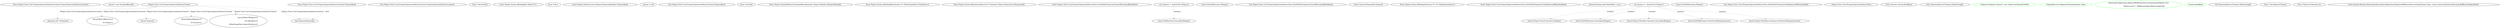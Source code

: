 digraph  {
m1_0 [cluster="Ninject.Tests.Unit.PropertyInjectionSelectorContext.PropertyInjectionSelectorContext()", file="InstanceReference.cs", label="Entry Ninject.Tests.Unit.PropertyInjectionSelectorContext.PropertyInjectionSelectorContext()", span="10-10"];
m1_1 [cluster="Ninject.Tests.Unit.PropertyInjectionSelectorContext.PropertyInjectionSelectorContext()", file="InstanceReference.cs", label="_kernel = new StandardKernel()", span="12-12"];
m1_2 [cluster="Ninject.Tests.Unit.PropertyInjectionSelectorContext.PropertyInjectionSelectorContext()", file="InstanceReference.cs", label="_kernel.Bind<IWarrior>()\r\n                    .To<Ninja>()", span="13-14"];
m1_3 [cluster="Ninject.Tests.Unit.PropertyInjectionSelectorContext.PropertyInjectionSelectorContext()", file="InstanceReference.cs", label="_kernel.Bind<IWeapon>()\r\n                    .To<Sword>()", span="15-16"];
m1_4 [cluster="Ninject.Tests.Unit.PropertyInjectionSelectorContext.PropertyInjectionSelectorContext()", file="InstanceReference.cs", label="_kernel.Bind<IWeapon>()\r\n                    .To<Shuriken>()\r\n                    .WhenTargetHas<InjectAttribute>()", span="17-19"];
m1_5 [cluster="Ninject.Tests.Unit.PropertyInjectionSelectorContext.PropertyInjectionSelectorContext()", file="InstanceReference.cs", label="Exit Ninject.Tests.Unit.PropertyInjectionSelectorContext.PropertyInjectionSelectorContext()", span="10-10"];
m1_29 [cluster="Unk.NotNull", file="InstanceReference.cs", label="Entry Unk.NotNull", span=""];
m1_7 [cluster="Ninject.Syntax.IBindingRoot.Bind<T>()", file="InstanceReference.cs", label="Entry Ninject.Syntax.IBindingRoot.Bind<T>()", span="26-26"];
m1_30 [cluster="Unk.>", file="InstanceReference.cs", label="Entry Unk.>", span=""];
m1_17 [cluster="Ninject.Infrastructure.Disposal.DisposableObject.Dispose(bool)", file="InstanceReference.cs", label="Entry Ninject.Infrastructure.Disposal.DisposableObject.Dispose(bool)", span="37-37"];
m1_10 [cluster="Ninject.Tests.Unit.PropertyInjectionSelectorContext.Dispose(bool)", file="InstanceReference.cs", label="Entry Ninject.Tests.Unit.PropertyInjectionSelectorContext.Dispose(bool)", span="22-22"];
m1_11 [cluster="Ninject.Tests.Unit.PropertyInjectionSelectorContext.Dispose(bool)", file="InstanceReference.cs", label="disposing && !IsDisposed", span="24-24"];
m1_14 [cluster="Ninject.Tests.Unit.PropertyInjectionSelectorContext.Dispose(bool)", file="InstanceReference.cs", label="base.Dispose(disposing)", span="29-29"];
m1_12 [cluster="Ninject.Tests.Unit.PropertyInjectionSelectorContext.Dispose(bool)", file="InstanceReference.cs", label="_kernel.Dispose()", span="26-26"];
m1_13 [cluster="Ninject.Tests.Unit.PropertyInjectionSelectorContext.Dispose(bool)", file="InstanceReference.cs", label="_kernel = null", span="27-27"];
m1_15 [cluster="Ninject.Tests.Unit.PropertyInjectionSelectorContext.Dispose(bool)", file="InstanceReference.cs", label="Exit Ninject.Tests.Unit.PropertyInjectionSelectorContext.Dispose(bool)", span="22-22"];
m1_37 [cluster="Unk.Null", file="InstanceReference.cs", label="Entry Unk.Null", span=""];
m1_6 [cluster="Ninject.StandardKernel.StandardKernel(params Ninject.Modules.INinjectModule[])", file="InstanceReference.cs", label="Entry Ninject.StandardKernel.StandardKernel(params Ninject.Modules.INinjectModule[])", span="36-36"];
m1_9 [cluster="Ninject.Syntax.IBindingWhenSyntax<T>.WhenTargetHas<TAttribute>()", file="InstanceReference.cs", label="Entry Ninject.Syntax.IBindingWhenSyntax<T>.WhenTargetHas<TAttribute>()", span="124-124"];
m1_28 [cluster="Ninject.Syntax.IResolutionRoot.Get<T>(params Ninject.Parameters.IParameter[])", file="InstanceReference.cs", label="Entry Ninject.Syntax.IResolutionRoot.Get<T>(params Ninject.Parameters.IParameter[])", span="34-34"];
m1_31 [cluster="Ninject.Tests.Unit.PropertyInjectionSelectorTests.NonPublicPropertiesCannotBeCreatedByDefault()", file="InstanceReference.cs", label="Entry Ninject.Tests.Unit.PropertyInjectionSelectorTests.NonPublicPropertiesCannotBeCreatedByDefault()", span="54-54"];
m1_32 [cluster="Ninject.Tests.Unit.PropertyInjectionSelectorTests.NonPublicPropertiesCannotBeCreatedByDefault()", file="InstanceReference.cs", label="var instance = _kernel.Get<Ninja>()", span="56-56"];
m1_33 [cluster="Ninject.Tests.Unit.PropertyInjectionSelectorTests.NonPublicPropertiesCannotBeCreatedByDefault()", file="InstanceReference.cs", label="Assert.NotNull(instance.Weapon)", span="58-58"];
m1_34 [cluster="Ninject.Tests.Unit.PropertyInjectionSelectorTests.NonPublicPropertiesCannotBeCreatedByDefault()", file="InstanceReference.cs", label="Assert.Null(instance.SecondaryWeapon)", span="59-59"];
m1_36 [cluster="Ninject.Tests.Unit.PropertyInjectionSelectorTests.NonPublicPropertiesCannotBeCreatedByDefault()", file="InstanceReference.cs", label="Exit Ninject.Tests.Unit.PropertyInjectionSelectorTests.NonPublicPropertiesCannotBeCreatedByDefault()", span="54-54"];
m1_16 [cluster="System.IDisposable.Dispose()", file="InstanceReference.cs", label="Entry System.IDisposable.Dispose()", span="0-0"];
m1_8 [cluster="Ninject.Syntax.IBindingToSyntax<T>.To<TImplementation>()", file="InstanceReference.cs", label="Entry Ninject.Syntax.IBindingToSyntax<T>.To<TImplementation>()", span="40-40"];
m1_18 [cluster="Ninject.Tests.Unit.PropertyInjectionSelectorTests.NonPublicPropertiesCanBeInjectedWhenEnabled()", file="InstanceReference.cs", label="Entry Ninject.Tests.Unit.PropertyInjectionSelectorTests.NonPublicPropertiesCanBeInjectedWhenEnabled()", span="37-37"];
m1_19 [cluster="Ninject.Tests.Unit.PropertyInjectionSelectorTests.NonPublicPropertiesCanBeInjectedWhenEnabled()", file="InstanceReference.cs", label="_kernel.Settings.InjectNonPublic = true", span="39-39"];
m1_20 [cluster="Ninject.Tests.Unit.PropertyInjectionSelectorTests.NonPublicPropertiesCanBeInjectedWhenEnabled()", file="InstanceReference.cs", label="var instance = _kernel.Get<Ninja>()", span="40-40"];
m1_21 [cluster="Ninject.Tests.Unit.PropertyInjectionSelectorTests.NonPublicPropertiesCanBeInjectedWhenEnabled()", file="InstanceReference.cs", label="Assert.NotNull(instance.Weapon)", span="42-42"];
m1_22 [cluster="Ninject.Tests.Unit.PropertyInjectionSelectorTests.NonPublicPropertiesCanBeInjectedWhenEnabled()", file="InstanceReference.cs", label="Assert.IsType<Sword>(instance.Weapon)", span="43-43"];
m1_23 [cluster="Ninject.Tests.Unit.PropertyInjectionSelectorTests.NonPublicPropertiesCanBeInjectedWhenEnabled()", file="InstanceReference.cs", label="Assert.NotNull(instance.SecondaryWeapon)", span="45-45"];
m1_24 [cluster="Ninject.Tests.Unit.PropertyInjectionSelectorTests.NonPublicPropertiesCanBeInjectedWhenEnabled()", file="InstanceReference.cs", label="Assert.IsType<Shuriken>(instance.SecondaryWeapon)", span="46-46"];
m1_25 [cluster="Ninject.Tests.Unit.PropertyInjectionSelectorTests.NonPublicPropertiesCanBeInjectedWhenEnabled()", file="InstanceReference.cs", label="Assert.NotNull(instance.VerySecretWeaponAccessor)", span="48-48"];
m1_26 [cluster="Ninject.Tests.Unit.PropertyInjectionSelectorTests.NonPublicPropertiesCanBeInjectedWhenEnabled()", file="InstanceReference.cs", label="Assert.IsType<Shuriken>(instance.VerySecretWeaponAccessor)", span="49-49"];
m1_27 [cluster="Ninject.Tests.Unit.PropertyInjectionSelectorTests.NonPublicPropertiesCanBeInjectedWhenEnabled()", file="InstanceReference.cs", label="Exit Ninject.Tests.Unit.PropertyInjectionSelectorTests.NonPublicPropertiesCanBeInjectedWhenEnabled()", span="37-37"];
m1_38 [file="InstanceReference.cs", label="Ninject.Tests.Unit.PropertyInjectionSelectorContext", span=""];
m1_39 [file="InstanceReference.cs", label="Ninject.Tests.Unit.PropertyInjectionSelectorTests", span=""];
m3_9 [cluster="System.Console.ReadKey()", file="Program.cs", label="Entry System.Console.ReadKey()", span="0-0"];
m3_0 [cluster="RemotingServer.Program.Main(string[])", file="Program.cs", label="Entry RemotingServer.Program.Main(string[])", span="13-13"];
m3_1 [cluster="RemotingServer.Program.Main(string[])", color=green, community=0, file="Program.cs", label="TcpServerChannel channel = new TcpServerChannel(33000)", prediction=0, span="15-15"];
m3_2 [cluster="RemotingServer.Program.Main(string[])", color=green, community=0, file="Program.cs", label="ChannelServices.RegisterChannel(channel, false)", prediction=1, span="16-16"];
m3_3 [cluster="RemotingServer.Program.Main(string[])", color=green, community=1, file="Program.cs", label="RemotingConfiguration.RegisterWellKnownServiceType(typeof(MyService),\r\n                    ''MyServiceUri'', WellKnownObjectMode.SingleCall)", prediction=2, span="17-18"];
m3_4 [cluster="RemotingServer.Program.Main(string[])", color=green, community=0, file="Program.cs", label="Console.ReadKey()", prediction=3, span="19-19"];
m3_5 [cluster="RemotingServer.Program.Main(string[])", file="Program.cs", label="Exit RemotingServer.Program.Main(string[])", span="13-13"];
m3_7 [cluster="Unk.RegisterChannel", file="Program.cs", label="Entry Unk.RegisterChannel", span=""];
m3_6 [cluster="TcpServerChannel.cstr", file="Program.cs", label="Entry TcpServerChannel.cstr", span=""];
m3_8 [cluster="System.Runtime.Remoting.RemotingConfiguration.RegisterWellKnownServiceType(System.Type, string, System.Runtime.Remoting.WellKnownObjectMode)", file="Program.cs", label="Entry System.Runtime.Remoting.RemotingConfiguration.RegisterWellKnownServiceType(System.Type, string, System.Runtime.Remoting.WellKnownObjectMode)", span="0-0"];
m1_10 -> m1_14  [color=darkseagreen4, key=1, label=bool, style=dashed];
m1_32 -> m1_34  [color=darkseagreen4, key=1, label=instance, style=dashed];
m1_20 -> m1_22  [color=darkseagreen4, key=1, label=instance, style=dashed];
m1_20 -> m1_23  [color=darkseagreen4, key=1, label=instance, style=dashed];
m1_20 -> m1_24  [color=darkseagreen4, key=1, label=instance, style=dashed];
m1_20 -> m1_25  [color=darkseagreen4, key=1, label=instance, style=dashed];
m1_20 -> m1_26  [color=darkseagreen4, key=1, label=instance, style=dashed];
m1_38 -> m1_2  [color=darkseagreen4, key=1, label="Ninject.Tests.Unit.PropertyInjectionSelectorContext", style=dashed];
m1_38 -> m1_3  [color=darkseagreen4, key=1, label="Ninject.Tests.Unit.PropertyInjectionSelectorContext", style=dashed];
m1_38 -> m1_4  [color=darkseagreen4, key=1, label="Ninject.Tests.Unit.PropertyInjectionSelectorContext", style=dashed];
m1_38 -> m1_11  [color=darkseagreen4, key=1, label="Ninject.Tests.Unit.PropertyInjectionSelectorContext", style=dashed];
m1_38 -> m1_12  [color=darkseagreen4, key=1, label="Ninject.Tests.Unit.PropertyInjectionSelectorContext", style=dashed];
m1_38 -> m1_14  [color=darkseagreen4, key=1, label="Ninject.Tests.Unit.PropertyInjectionSelectorContext", style=dashed];
}

